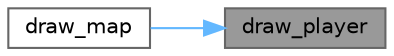 digraph "draw_player"
{
 // INTERACTIVE_SVG=YES
 // LATEX_PDF_SIZE
  bgcolor="transparent";
  edge [fontname=Helvetica,fontsize=10,labelfontname=Helvetica,labelfontsize=10];
  node [fontname=Helvetica,fontsize=10,shape=box,height=0.2,width=0.4];
  rankdir="RL";
  Node1 [label="draw_player",height=0.2,width=0.4,color="gray40", fillcolor="grey60", style="filled", fontcolor="black",tooltip=" "];
  Node1 -> Node2 [dir="back",color="steelblue1",style="solid"];
  Node2 [label="draw_map",height=0.2,width=0.4,color="grey40", fillcolor="white", style="filled",URL="$draw__map_8c.html#a1dd6a7f325ca5e8aafa0fe462209b4bb",tooltip=" "];
}

